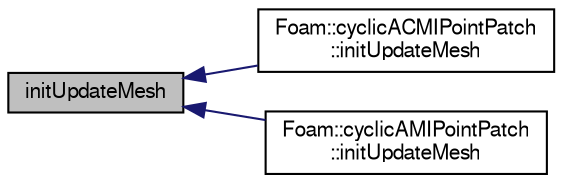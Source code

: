 digraph "initUpdateMesh"
{
  bgcolor="transparent";
  edge [fontname="FreeSans",fontsize="10",labelfontname="FreeSans",labelfontsize="10"];
  node [fontname="FreeSans",fontsize="10",shape=record];
  rankdir="LR";
  Node17 [label="initUpdateMesh",height=0.2,width=0.4,color="black", fillcolor="grey75", style="filled", fontcolor="black"];
  Node17 -> Node18 [dir="back",color="midnightblue",fontsize="10",style="solid",fontname="FreeSans"];
  Node18 [label="Foam::cyclicACMIPointPatch\l::initUpdateMesh",height=0.2,width=0.4,color="black",URL="$a24918.html#aba14098b759b2f349996ba9d0c33544c",tooltip="Initialise the update of the patch topology. "];
  Node17 -> Node19 [dir="back",color="midnightblue",fontsize="10",style="solid",fontname="FreeSans"];
  Node19 [label="Foam::cyclicAMIPointPatch\l::initUpdateMesh",height=0.2,width=0.4,color="black",URL="$a24938.html#aba14098b759b2f349996ba9d0c33544c",tooltip="Initialise the update of the patch topology. "];
}
